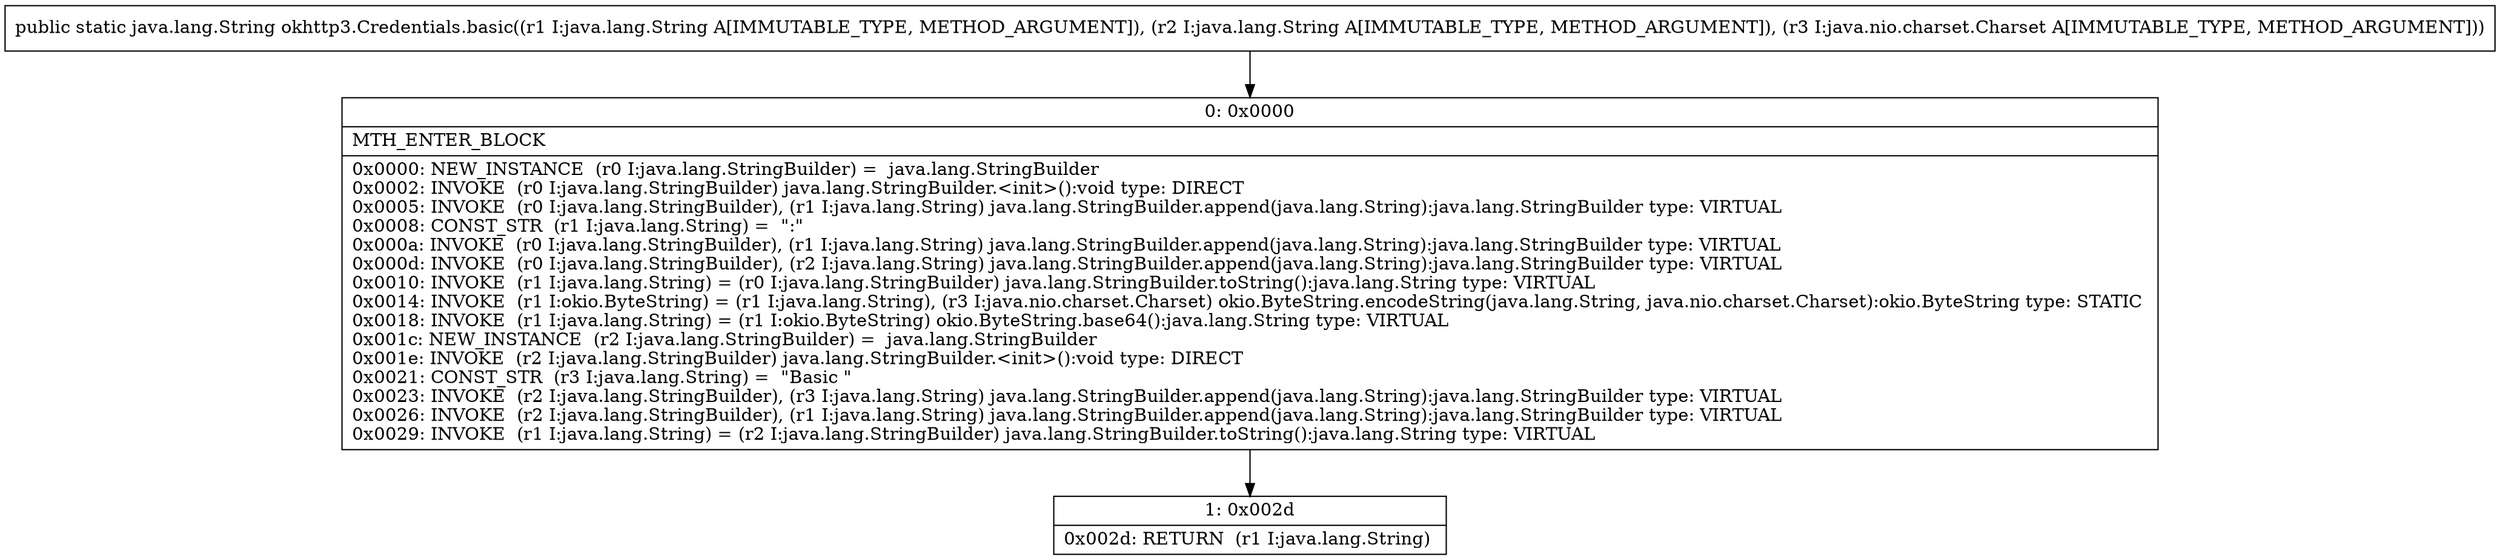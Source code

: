 digraph "CFG forokhttp3.Credentials.basic(Ljava\/lang\/String;Ljava\/lang\/String;Ljava\/nio\/charset\/Charset;)Ljava\/lang\/String;" {
Node_0 [shape=record,label="{0\:\ 0x0000|MTH_ENTER_BLOCK\l|0x0000: NEW_INSTANCE  (r0 I:java.lang.StringBuilder) =  java.lang.StringBuilder \l0x0002: INVOKE  (r0 I:java.lang.StringBuilder) java.lang.StringBuilder.\<init\>():void type: DIRECT \l0x0005: INVOKE  (r0 I:java.lang.StringBuilder), (r1 I:java.lang.String) java.lang.StringBuilder.append(java.lang.String):java.lang.StringBuilder type: VIRTUAL \l0x0008: CONST_STR  (r1 I:java.lang.String) =  \":\" \l0x000a: INVOKE  (r0 I:java.lang.StringBuilder), (r1 I:java.lang.String) java.lang.StringBuilder.append(java.lang.String):java.lang.StringBuilder type: VIRTUAL \l0x000d: INVOKE  (r0 I:java.lang.StringBuilder), (r2 I:java.lang.String) java.lang.StringBuilder.append(java.lang.String):java.lang.StringBuilder type: VIRTUAL \l0x0010: INVOKE  (r1 I:java.lang.String) = (r0 I:java.lang.StringBuilder) java.lang.StringBuilder.toString():java.lang.String type: VIRTUAL \l0x0014: INVOKE  (r1 I:okio.ByteString) = (r1 I:java.lang.String), (r3 I:java.nio.charset.Charset) okio.ByteString.encodeString(java.lang.String, java.nio.charset.Charset):okio.ByteString type: STATIC \l0x0018: INVOKE  (r1 I:java.lang.String) = (r1 I:okio.ByteString) okio.ByteString.base64():java.lang.String type: VIRTUAL \l0x001c: NEW_INSTANCE  (r2 I:java.lang.StringBuilder) =  java.lang.StringBuilder \l0x001e: INVOKE  (r2 I:java.lang.StringBuilder) java.lang.StringBuilder.\<init\>():void type: DIRECT \l0x0021: CONST_STR  (r3 I:java.lang.String) =  \"Basic \" \l0x0023: INVOKE  (r2 I:java.lang.StringBuilder), (r3 I:java.lang.String) java.lang.StringBuilder.append(java.lang.String):java.lang.StringBuilder type: VIRTUAL \l0x0026: INVOKE  (r2 I:java.lang.StringBuilder), (r1 I:java.lang.String) java.lang.StringBuilder.append(java.lang.String):java.lang.StringBuilder type: VIRTUAL \l0x0029: INVOKE  (r1 I:java.lang.String) = (r2 I:java.lang.StringBuilder) java.lang.StringBuilder.toString():java.lang.String type: VIRTUAL \l}"];
Node_1 [shape=record,label="{1\:\ 0x002d|0x002d: RETURN  (r1 I:java.lang.String) \l}"];
MethodNode[shape=record,label="{public static java.lang.String okhttp3.Credentials.basic((r1 I:java.lang.String A[IMMUTABLE_TYPE, METHOD_ARGUMENT]), (r2 I:java.lang.String A[IMMUTABLE_TYPE, METHOD_ARGUMENT]), (r3 I:java.nio.charset.Charset A[IMMUTABLE_TYPE, METHOD_ARGUMENT])) }"];
MethodNode -> Node_0;
Node_0 -> Node_1;
}

